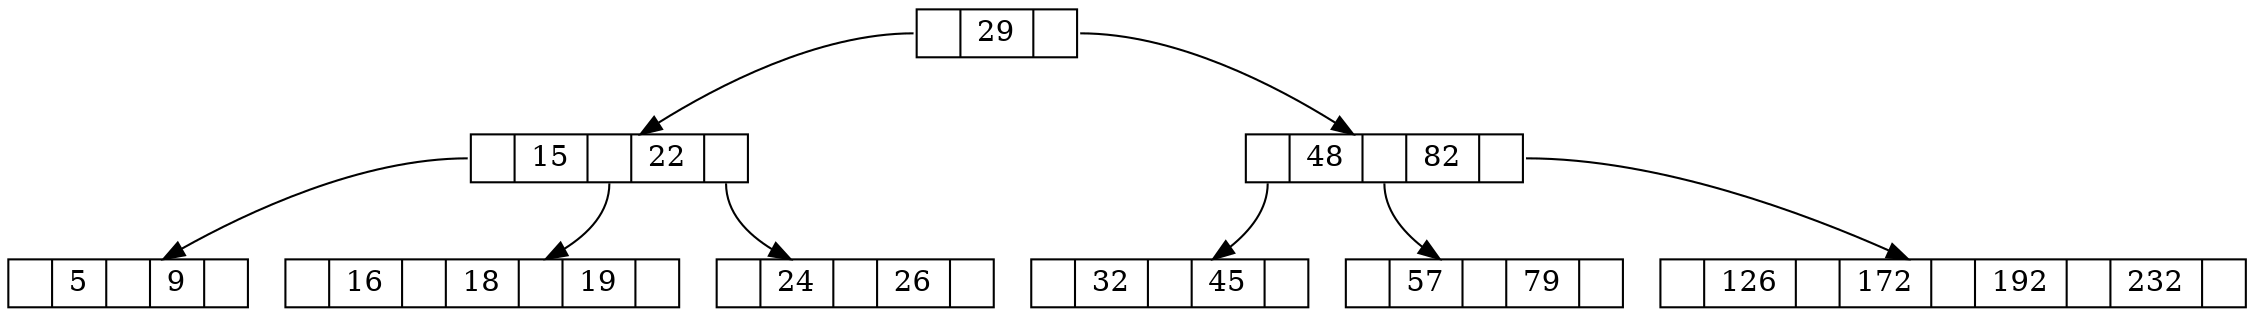 digraph G
{
 node	[shape = record,height=.1];
node0[label="<r0>|<c1> 29|<r1>"];
node1[label="<r0>|<c1> 15|<r1>|<c2> 22|<r2>"];
node2[label="<r0>|<c1> 48|<r1>|<c2> 82|<r2>"];
node3[label="<r0>|<c1> 5|<r1>|<c2> 9|<r2>"];
node4[label="<r0>|<c1> 16|<r1>|<c2> 18|<r2>|<c3> 19|<r3>"];
node5[label="<r0>|<c1> 24|<r1>|<c2> 26|<r2>"];
node6[label="<r0>|<c1> 32|<r1>|<c2> 45|<r2>"];
node7[label="<r0>|<c1> 57|<r1>|<c2> 79|<r2>"];
node8[label="<r0>|<c1> 126|<r1>|<c2> 172|<r2>|<c3> 192|<r3>|<c4> 232|<r4>"];

"node0":r0 ->"node1"
"node0":r1 -> "node2"
"node1":r0 ->"node3"
"node1":r1 -> "node4"
"node1":r2 -> "node5"
"node2":r0 ->"node6"
"node2":r1 -> "node7"
"node2":r2 -> "node8"
}

